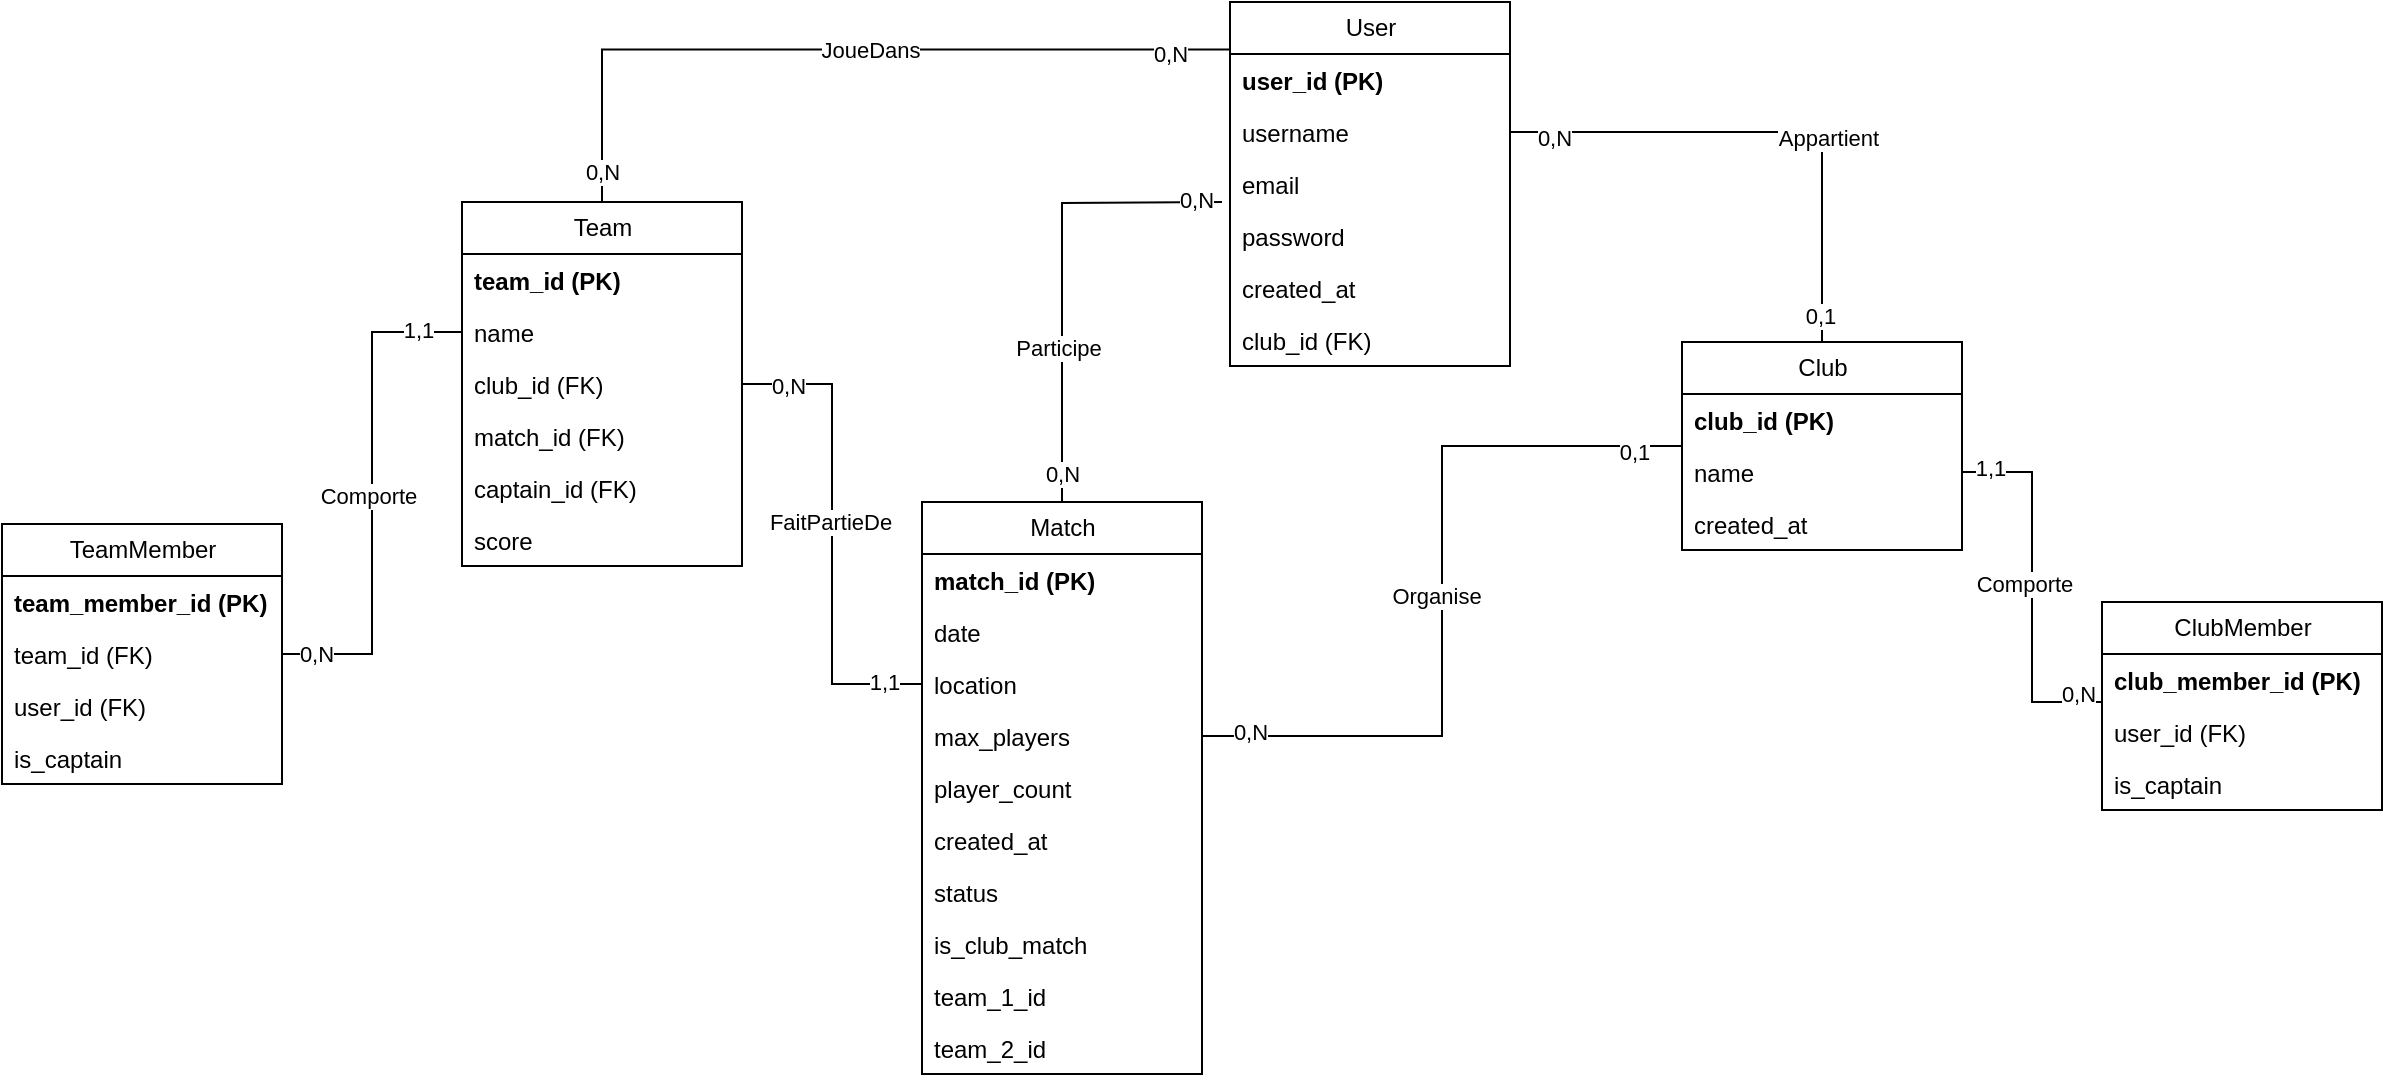 <mxfile version="26.0.6">
  <diagram name="Page-1" id="RKzIPR6HloiTd-bPQamV">
    <mxGraphModel dx="2327" dy="746" grid="1" gridSize="10" guides="1" tooltips="1" connect="1" arrows="1" fold="1" page="1" pageScale="1" pageWidth="827" pageHeight="1169" math="0" shadow="0">
      <root>
        <mxCell id="0" />
        <mxCell id="1" parent="0" />
        <mxCell id="7mdPo-8DxtRJOltcw-WU-1" value="User" style="swimlane;fontStyle=0;childLayout=stackLayout;horizontal=1;startSize=26;fillColor=none;horizontalStack=0;resizeParent=1;resizeParentMax=0;resizeLast=0;collapsible=1;marginBottom=0;html=1;" vertex="1" parent="1">
          <mxGeometry x="344" y="110" width="140" height="182" as="geometry" />
        </mxCell>
        <mxCell id="7mdPo-8DxtRJOltcw-WU-2" value="&lt;b&gt;user_id (PK)&lt;/b&gt;" style="text;strokeColor=none;fillColor=none;align=left;verticalAlign=top;spacingLeft=4;spacingRight=4;overflow=hidden;rotatable=0;points=[[0,0.5],[1,0.5]];portConstraint=eastwest;whiteSpace=wrap;html=1;" vertex="1" parent="7mdPo-8DxtRJOltcw-WU-1">
          <mxGeometry y="26" width="140" height="26" as="geometry" />
        </mxCell>
        <mxCell id="7mdPo-8DxtRJOltcw-WU-3" value="username" style="text;strokeColor=none;fillColor=none;align=left;verticalAlign=top;spacingLeft=4;spacingRight=4;overflow=hidden;rotatable=0;points=[[0,0.5],[1,0.5]];portConstraint=eastwest;whiteSpace=wrap;html=1;" vertex="1" parent="7mdPo-8DxtRJOltcw-WU-1">
          <mxGeometry y="52" width="140" height="26" as="geometry" />
        </mxCell>
        <mxCell id="7mdPo-8DxtRJOltcw-WU-4" value="email" style="text;strokeColor=none;fillColor=none;align=left;verticalAlign=top;spacingLeft=4;spacingRight=4;overflow=hidden;rotatable=0;points=[[0,0.5],[1,0.5]];portConstraint=eastwest;whiteSpace=wrap;html=1;" vertex="1" parent="7mdPo-8DxtRJOltcw-WU-1">
          <mxGeometry y="78" width="140" height="26" as="geometry" />
        </mxCell>
        <mxCell id="7mdPo-8DxtRJOltcw-WU-5" value="password" style="text;strokeColor=none;fillColor=none;align=left;verticalAlign=top;spacingLeft=4;spacingRight=4;overflow=hidden;rotatable=0;points=[[0,0.5],[1,0.5]];portConstraint=eastwest;whiteSpace=wrap;html=1;" vertex="1" parent="7mdPo-8DxtRJOltcw-WU-1">
          <mxGeometry y="104" width="140" height="26" as="geometry" />
        </mxCell>
        <mxCell id="7mdPo-8DxtRJOltcw-WU-6" value="created_at" style="text;strokeColor=none;fillColor=none;align=left;verticalAlign=top;spacingLeft=4;spacingRight=4;overflow=hidden;rotatable=0;points=[[0,0.5],[1,0.5]];portConstraint=eastwest;whiteSpace=wrap;html=1;" vertex="1" parent="7mdPo-8DxtRJOltcw-WU-1">
          <mxGeometry y="130" width="140" height="26" as="geometry" />
        </mxCell>
        <mxCell id="7mdPo-8DxtRJOltcw-WU-7" value="club_id (FK)" style="text;strokeColor=none;fillColor=none;align=left;verticalAlign=top;spacingLeft=4;spacingRight=4;overflow=hidden;rotatable=0;points=[[0,0.5],[1,0.5]];portConstraint=eastwest;whiteSpace=wrap;html=1;" vertex="1" parent="7mdPo-8DxtRJOltcw-WU-1">
          <mxGeometry y="156" width="140" height="26" as="geometry" />
        </mxCell>
        <mxCell id="7mdPo-8DxtRJOltcw-WU-8" value="Match" style="swimlane;fontStyle=0;childLayout=stackLayout;horizontal=1;startSize=26;fillColor=none;horizontalStack=0;resizeParent=1;resizeParentMax=0;resizeLast=0;collapsible=1;marginBottom=0;html=1;" vertex="1" parent="1">
          <mxGeometry x="190" y="360" width="140" height="286" as="geometry" />
        </mxCell>
        <mxCell id="7mdPo-8DxtRJOltcw-WU-9" value="&lt;b&gt;match_id (PK)&lt;/b&gt;" style="text;strokeColor=none;fillColor=none;align=left;verticalAlign=top;spacingLeft=4;spacingRight=4;overflow=hidden;rotatable=0;points=[[0,0.5],[1,0.5]];portConstraint=eastwest;whiteSpace=wrap;html=1;" vertex="1" parent="7mdPo-8DxtRJOltcw-WU-8">
          <mxGeometry y="26" width="140" height="26" as="geometry" />
        </mxCell>
        <mxCell id="7mdPo-8DxtRJOltcw-WU-10" value="date" style="text;strokeColor=none;fillColor=none;align=left;verticalAlign=top;spacingLeft=4;spacingRight=4;overflow=hidden;rotatable=0;points=[[0,0.5],[1,0.5]];portConstraint=eastwest;whiteSpace=wrap;html=1;" vertex="1" parent="7mdPo-8DxtRJOltcw-WU-8">
          <mxGeometry y="52" width="140" height="26" as="geometry" />
        </mxCell>
        <mxCell id="7mdPo-8DxtRJOltcw-WU-11" value="location" style="text;strokeColor=none;fillColor=none;align=left;verticalAlign=top;spacingLeft=4;spacingRight=4;overflow=hidden;rotatable=0;points=[[0,0.5],[1,0.5]];portConstraint=eastwest;whiteSpace=wrap;html=1;" vertex="1" parent="7mdPo-8DxtRJOltcw-WU-8">
          <mxGeometry y="78" width="140" height="26" as="geometry" />
        </mxCell>
        <mxCell id="7mdPo-8DxtRJOltcw-WU-12" value="max_players" style="text;strokeColor=none;fillColor=none;align=left;verticalAlign=top;spacingLeft=4;spacingRight=4;overflow=hidden;rotatable=0;points=[[0,0.5],[1,0.5]];portConstraint=eastwest;whiteSpace=wrap;html=1;" vertex="1" parent="7mdPo-8DxtRJOltcw-WU-8">
          <mxGeometry y="104" width="140" height="26" as="geometry" />
        </mxCell>
        <mxCell id="7mdPo-8DxtRJOltcw-WU-13" value="player_count" style="text;strokeColor=none;fillColor=none;align=left;verticalAlign=top;spacingLeft=4;spacingRight=4;overflow=hidden;rotatable=0;points=[[0,0.5],[1,0.5]];portConstraint=eastwest;whiteSpace=wrap;html=1;" vertex="1" parent="7mdPo-8DxtRJOltcw-WU-8">
          <mxGeometry y="130" width="140" height="26" as="geometry" />
        </mxCell>
        <mxCell id="7mdPo-8DxtRJOltcw-WU-14" value="created_at" style="text;strokeColor=none;fillColor=none;align=left;verticalAlign=top;spacingLeft=4;spacingRight=4;overflow=hidden;rotatable=0;points=[[0,0.5],[1,0.5]];portConstraint=eastwest;whiteSpace=wrap;html=1;" vertex="1" parent="7mdPo-8DxtRJOltcw-WU-8">
          <mxGeometry y="156" width="140" height="26" as="geometry" />
        </mxCell>
        <mxCell id="7mdPo-8DxtRJOltcw-WU-15" value="status" style="text;strokeColor=none;fillColor=none;align=left;verticalAlign=top;spacingLeft=4;spacingRight=4;overflow=hidden;rotatable=0;points=[[0,0.5],[1,0.5]];portConstraint=eastwest;whiteSpace=wrap;html=1;" vertex="1" parent="7mdPo-8DxtRJOltcw-WU-8">
          <mxGeometry y="182" width="140" height="26" as="geometry" />
        </mxCell>
        <mxCell id="7mdPo-8DxtRJOltcw-WU-16" value="is_club_match" style="text;strokeColor=none;fillColor=none;align=left;verticalAlign=top;spacingLeft=4;spacingRight=4;overflow=hidden;rotatable=0;points=[[0,0.5],[1,0.5]];portConstraint=eastwest;whiteSpace=wrap;html=1;" vertex="1" parent="7mdPo-8DxtRJOltcw-WU-8">
          <mxGeometry y="208" width="140" height="26" as="geometry" />
        </mxCell>
        <mxCell id="7mdPo-8DxtRJOltcw-WU-17" value="team_1_id" style="text;strokeColor=none;fillColor=none;align=left;verticalAlign=top;spacingLeft=4;spacingRight=4;overflow=hidden;rotatable=0;points=[[0,0.5],[1,0.5]];portConstraint=eastwest;whiteSpace=wrap;html=1;" vertex="1" parent="7mdPo-8DxtRJOltcw-WU-8">
          <mxGeometry y="234" width="140" height="26" as="geometry" />
        </mxCell>
        <mxCell id="7mdPo-8DxtRJOltcw-WU-18" value="team_2_id" style="text;strokeColor=none;fillColor=none;align=left;verticalAlign=top;spacingLeft=4;spacingRight=4;overflow=hidden;rotatable=0;points=[[0,0.5],[1,0.5]];portConstraint=eastwest;whiteSpace=wrap;html=1;" vertex="1" parent="7mdPo-8DxtRJOltcw-WU-8">
          <mxGeometry y="260" width="140" height="26" as="geometry" />
        </mxCell>
        <mxCell id="7mdPo-8DxtRJOltcw-WU-19" value="Club" style="swimlane;fontStyle=0;childLayout=stackLayout;horizontal=1;startSize=26;fillColor=none;horizontalStack=0;resizeParent=1;resizeParentMax=0;resizeLast=0;collapsible=1;marginBottom=0;html=1;" vertex="1" parent="1">
          <mxGeometry x="570" y="280" width="140" height="104" as="geometry" />
        </mxCell>
        <mxCell id="7mdPo-8DxtRJOltcw-WU-20" value="&lt;b&gt;club_id (PK)&lt;/b&gt;" style="text;strokeColor=none;fillColor=none;align=left;verticalAlign=top;spacingLeft=4;spacingRight=4;overflow=hidden;rotatable=0;points=[[0,0.5],[1,0.5]];portConstraint=eastwest;whiteSpace=wrap;html=1;" vertex="1" parent="7mdPo-8DxtRJOltcw-WU-19">
          <mxGeometry y="26" width="140" height="26" as="geometry" />
        </mxCell>
        <mxCell id="7mdPo-8DxtRJOltcw-WU-21" value="name" style="text;strokeColor=none;fillColor=none;align=left;verticalAlign=top;spacingLeft=4;spacingRight=4;overflow=hidden;rotatable=0;points=[[0,0.5],[1,0.5]];portConstraint=eastwest;whiteSpace=wrap;html=1;" vertex="1" parent="7mdPo-8DxtRJOltcw-WU-19">
          <mxGeometry y="52" width="140" height="26" as="geometry" />
        </mxCell>
        <mxCell id="7mdPo-8DxtRJOltcw-WU-22" value="created_at" style="text;strokeColor=none;fillColor=none;align=left;verticalAlign=top;spacingLeft=4;spacingRight=4;overflow=hidden;rotatable=0;points=[[0,0.5],[1,0.5]];portConstraint=eastwest;whiteSpace=wrap;html=1;" vertex="1" parent="7mdPo-8DxtRJOltcw-WU-19">
          <mxGeometry y="78" width="140" height="26" as="geometry" />
        </mxCell>
        <mxCell id="7mdPo-8DxtRJOltcw-WU-23" style="edgeStyle=orthogonalEdgeStyle;rounded=0;orthogonalLoop=1;jettySize=auto;html=1;entryX=0.5;entryY=0;entryDx=0;entryDy=0;startArrow=none;startFill=0;endArrow=none;endFill=0;" edge="1" parent="1" target="7mdPo-8DxtRJOltcw-WU-8">
          <mxGeometry relative="1" as="geometry">
            <mxPoint x="340" y="210" as="sourcePoint" />
          </mxGeometry>
        </mxCell>
        <mxCell id="7mdPo-8DxtRJOltcw-WU-24" value="Participe" style="edgeLabel;html=1;align=center;verticalAlign=middle;resizable=0;points=[];" vertex="1" connectable="0" parent="7mdPo-8DxtRJOltcw-WU-23">
          <mxGeometry x="0.324" y="-2" relative="1" as="geometry">
            <mxPoint as="offset" />
          </mxGeometry>
        </mxCell>
        <mxCell id="7mdPo-8DxtRJOltcw-WU-25" value="0,N" style="edgeLabel;html=1;align=center;verticalAlign=middle;resizable=0;points=[];" vertex="1" connectable="0" parent="7mdPo-8DxtRJOltcw-WU-23">
          <mxGeometry x="0.872" relative="1" as="geometry">
            <mxPoint as="offset" />
          </mxGeometry>
        </mxCell>
        <mxCell id="7mdPo-8DxtRJOltcw-WU-26" value="0,N" style="edgeLabel;html=1;align=center;verticalAlign=middle;resizable=0;points=[];" vertex="1" connectable="0" parent="7mdPo-8DxtRJOltcw-WU-23">
          <mxGeometry x="-0.888" y="-1" relative="1" as="geometry">
            <mxPoint as="offset" />
          </mxGeometry>
        </mxCell>
        <mxCell id="7mdPo-8DxtRJOltcw-WU-27" style="edgeStyle=orthogonalEdgeStyle;rounded=0;orthogonalLoop=1;jettySize=auto;html=1;entryX=0;entryY=0.5;entryDx=0;entryDy=0;startArrow=none;startFill=0;endArrow=none;endFill=0;" edge="1" parent="1" source="7mdPo-8DxtRJOltcw-WU-12" target="7mdPo-8DxtRJOltcw-WU-19">
          <mxGeometry relative="1" as="geometry" />
        </mxCell>
        <mxCell id="7mdPo-8DxtRJOltcw-WU-28" value="Organise" style="edgeLabel;html=1;align=center;verticalAlign=middle;resizable=0;points=[];" vertex="1" connectable="0" parent="7mdPo-8DxtRJOltcw-WU-27">
          <mxGeometry x="-0.01" y="3" relative="1" as="geometry">
            <mxPoint as="offset" />
          </mxGeometry>
        </mxCell>
        <mxCell id="7mdPo-8DxtRJOltcw-WU-29" value="0,1" style="edgeLabel;html=1;align=center;verticalAlign=middle;resizable=0;points=[];" vertex="1" connectable="0" parent="7mdPo-8DxtRJOltcw-WU-27">
          <mxGeometry x="0.875" y="-3" relative="1" as="geometry">
            <mxPoint as="offset" />
          </mxGeometry>
        </mxCell>
        <mxCell id="7mdPo-8DxtRJOltcw-WU-30" value="0,N" style="edgeLabel;html=1;align=center;verticalAlign=middle;resizable=0;points=[];" vertex="1" connectable="0" parent="7mdPo-8DxtRJOltcw-WU-27">
          <mxGeometry x="-0.875" y="2" relative="1" as="geometry">
            <mxPoint as="offset" />
          </mxGeometry>
        </mxCell>
        <mxCell id="7mdPo-8DxtRJOltcw-WU-31" style="edgeStyle=orthogonalEdgeStyle;rounded=0;orthogonalLoop=1;jettySize=auto;html=1;endArrow=none;endFill=0;" edge="1" parent="1" source="7mdPo-8DxtRJOltcw-WU-3" target="7mdPo-8DxtRJOltcw-WU-19">
          <mxGeometry relative="1" as="geometry" />
        </mxCell>
        <mxCell id="7mdPo-8DxtRJOltcw-WU-32" value="Appartient" style="edgeLabel;html=1;align=center;verticalAlign=middle;resizable=0;points=[];" vertex="1" connectable="0" parent="7mdPo-8DxtRJOltcw-WU-31">
          <mxGeometry x="0.217" y="3" relative="1" as="geometry">
            <mxPoint as="offset" />
          </mxGeometry>
        </mxCell>
        <mxCell id="7mdPo-8DxtRJOltcw-WU-33" value="0,N" style="edgeLabel;html=1;align=center;verticalAlign=middle;resizable=0;points=[];" vertex="1" connectable="0" parent="7mdPo-8DxtRJOltcw-WU-31">
          <mxGeometry x="-0.836" y="-3" relative="1" as="geometry">
            <mxPoint as="offset" />
          </mxGeometry>
        </mxCell>
        <mxCell id="7mdPo-8DxtRJOltcw-WU-34" value="0,1" style="edgeLabel;html=1;align=center;verticalAlign=middle;resizable=0;points=[];" vertex="1" connectable="0" parent="7mdPo-8DxtRJOltcw-WU-31">
          <mxGeometry x="0.9" y="-1" relative="1" as="geometry">
            <mxPoint as="offset" />
          </mxGeometry>
        </mxCell>
        <mxCell id="7mdPo-8DxtRJOltcw-WU-35" value="Team" style="swimlane;fontStyle=0;childLayout=stackLayout;horizontal=1;startSize=26;fillColor=none;horizontalStack=0;resizeParent=1;resizeParentMax=0;resizeLast=0;collapsible=1;marginBottom=0;html=1;" vertex="1" parent="1">
          <mxGeometry x="-40" y="210" width="140" height="182" as="geometry">
            <mxRectangle x="-60" y="256" width="110" height="30" as="alternateBounds" />
          </mxGeometry>
        </mxCell>
        <mxCell id="7mdPo-8DxtRJOltcw-WU-36" value="&lt;b&gt;team_id (PK)&lt;/b&gt;" style="text;strokeColor=none;fillColor=none;align=left;verticalAlign=top;spacingLeft=4;spacingRight=4;overflow=hidden;rotatable=0;points=[[0,0.5],[1,0.5]];portConstraint=eastwest;whiteSpace=wrap;html=1;" vertex="1" parent="7mdPo-8DxtRJOltcw-WU-35">
          <mxGeometry y="26" width="140" height="26" as="geometry" />
        </mxCell>
        <mxCell id="7mdPo-8DxtRJOltcw-WU-37" value="name" style="text;strokeColor=none;fillColor=none;align=left;verticalAlign=top;spacingLeft=4;spacingRight=4;overflow=hidden;rotatable=0;points=[[0,0.5],[1,0.5]];portConstraint=eastwest;whiteSpace=wrap;html=1;" vertex="1" parent="7mdPo-8DxtRJOltcw-WU-35">
          <mxGeometry y="52" width="140" height="26" as="geometry" />
        </mxCell>
        <mxCell id="7mdPo-8DxtRJOltcw-WU-38" value="club_id (FK)" style="text;strokeColor=none;fillColor=none;align=left;verticalAlign=top;spacingLeft=4;spacingRight=4;overflow=hidden;rotatable=0;points=[[0,0.5],[1,0.5]];portConstraint=eastwest;whiteSpace=wrap;html=1;" vertex="1" parent="7mdPo-8DxtRJOltcw-WU-35">
          <mxGeometry y="78" width="140" height="26" as="geometry" />
        </mxCell>
        <mxCell id="7mdPo-8DxtRJOltcw-WU-39" value="match_id (FK)" style="text;strokeColor=none;fillColor=none;align=left;verticalAlign=top;spacingLeft=4;spacingRight=4;overflow=hidden;rotatable=0;points=[[0,0.5],[1,0.5]];portConstraint=eastwest;whiteSpace=wrap;html=1;" vertex="1" parent="7mdPo-8DxtRJOltcw-WU-35">
          <mxGeometry y="104" width="140" height="26" as="geometry" />
        </mxCell>
        <mxCell id="7mdPo-8DxtRJOltcw-WU-40" value="captain_id (FK)" style="text;strokeColor=none;fillColor=none;align=left;verticalAlign=top;spacingLeft=4;spacingRight=4;overflow=hidden;rotatable=0;points=[[0,0.5],[1,0.5]];portConstraint=eastwest;whiteSpace=wrap;html=1;" vertex="1" parent="7mdPo-8DxtRJOltcw-WU-35">
          <mxGeometry y="130" width="140" height="26" as="geometry" />
        </mxCell>
        <mxCell id="7mdPo-8DxtRJOltcw-WU-41" value="score" style="text;strokeColor=none;fillColor=none;align=left;verticalAlign=top;spacingLeft=4;spacingRight=4;overflow=hidden;rotatable=0;points=[[0,0.5],[1,0.5]];portConstraint=eastwest;whiteSpace=wrap;html=1;" vertex="1" parent="7mdPo-8DxtRJOltcw-WU-35">
          <mxGeometry y="156" width="140" height="26" as="geometry" />
        </mxCell>
        <mxCell id="7mdPo-8DxtRJOltcw-WU-42" style="edgeStyle=orthogonalEdgeStyle;rounded=0;orthogonalLoop=1;jettySize=auto;html=1;entryX=0.5;entryY=0;entryDx=0;entryDy=0;endArrow=none;endFill=0;exitX=0.002;exitY=-0.085;exitDx=0;exitDy=0;exitPerimeter=0;" edge="1" parent="1" source="7mdPo-8DxtRJOltcw-WU-2" target="7mdPo-8DxtRJOltcw-WU-35">
          <mxGeometry relative="1" as="geometry" />
        </mxCell>
        <mxCell id="7mdPo-8DxtRJOltcw-WU-43" value="JoueDans" style="edgeLabel;html=1;align=center;verticalAlign=middle;resizable=0;points=[];" vertex="1" connectable="0" parent="7mdPo-8DxtRJOltcw-WU-42">
          <mxGeometry x="-0.074" relative="1" as="geometry">
            <mxPoint as="offset" />
          </mxGeometry>
        </mxCell>
        <mxCell id="7mdPo-8DxtRJOltcw-WU-44" value="0,N" style="edgeLabel;html=1;align=center;verticalAlign=middle;resizable=0;points=[];" vertex="1" connectable="0" parent="7mdPo-8DxtRJOltcw-WU-42">
          <mxGeometry x="0.92" relative="1" as="geometry">
            <mxPoint as="offset" />
          </mxGeometry>
        </mxCell>
        <mxCell id="7mdPo-8DxtRJOltcw-WU-45" value="0,N" style="edgeLabel;html=1;align=center;verticalAlign=middle;resizable=0;points=[];" vertex="1" connectable="0" parent="7mdPo-8DxtRJOltcw-WU-42">
          <mxGeometry x="-0.844" y="2" relative="1" as="geometry">
            <mxPoint as="offset" />
          </mxGeometry>
        </mxCell>
        <mxCell id="7mdPo-8DxtRJOltcw-WU-46" value="TeamMember" style="swimlane;fontStyle=0;childLayout=stackLayout;horizontal=1;startSize=26;fillColor=none;horizontalStack=0;resizeParent=1;resizeParentMax=0;resizeLast=0;collapsible=1;marginBottom=0;html=1;" vertex="1" parent="1">
          <mxGeometry x="-270" y="371" width="140" height="130" as="geometry">
            <mxRectangle x="-60" y="256" width="110" height="30" as="alternateBounds" />
          </mxGeometry>
        </mxCell>
        <mxCell id="7mdPo-8DxtRJOltcw-WU-47" value="&lt;b&gt;team_member_id (PK)&lt;/b&gt;" style="text;strokeColor=none;fillColor=none;align=left;verticalAlign=top;spacingLeft=4;spacingRight=4;overflow=hidden;rotatable=0;points=[[0,0.5],[1,0.5]];portConstraint=eastwest;whiteSpace=wrap;html=1;" vertex="1" parent="7mdPo-8DxtRJOltcw-WU-46">
          <mxGeometry y="26" width="140" height="26" as="geometry" />
        </mxCell>
        <mxCell id="7mdPo-8DxtRJOltcw-WU-48" value="team_id (FK)" style="text;strokeColor=none;fillColor=none;align=left;verticalAlign=top;spacingLeft=4;spacingRight=4;overflow=hidden;rotatable=0;points=[[0,0.5],[1,0.5]];portConstraint=eastwest;whiteSpace=wrap;html=1;" vertex="1" parent="7mdPo-8DxtRJOltcw-WU-46">
          <mxGeometry y="52" width="140" height="26" as="geometry" />
        </mxCell>
        <mxCell id="7mdPo-8DxtRJOltcw-WU-49" value="user_id (FK)" style="text;strokeColor=none;fillColor=none;align=left;verticalAlign=top;spacingLeft=4;spacingRight=4;overflow=hidden;rotatable=0;points=[[0,0.5],[1,0.5]];portConstraint=eastwest;whiteSpace=wrap;html=1;" vertex="1" parent="7mdPo-8DxtRJOltcw-WU-46">
          <mxGeometry y="78" width="140" height="26" as="geometry" />
        </mxCell>
        <mxCell id="7mdPo-8DxtRJOltcw-WU-50" value="is_captain" style="text;strokeColor=none;fillColor=none;align=left;verticalAlign=top;spacingLeft=4;spacingRight=4;overflow=hidden;rotatable=0;points=[[0,0.5],[1,0.5]];portConstraint=eastwest;whiteSpace=wrap;html=1;" vertex="1" parent="7mdPo-8DxtRJOltcw-WU-46">
          <mxGeometry y="104" width="140" height="26" as="geometry" />
        </mxCell>
        <mxCell id="7mdPo-8DxtRJOltcw-WU-51" style="edgeStyle=orthogonalEdgeStyle;rounded=0;orthogonalLoop=1;jettySize=auto;html=1;entryX=0;entryY=0.5;entryDx=0;entryDy=0;endArrow=none;endFill=0;" edge="1" parent="1" source="7mdPo-8DxtRJOltcw-WU-38" target="7mdPo-8DxtRJOltcw-WU-11">
          <mxGeometry relative="1" as="geometry" />
        </mxCell>
        <mxCell id="7mdPo-8DxtRJOltcw-WU-52" value="FaitPartieDe" style="edgeLabel;html=1;align=center;verticalAlign=middle;resizable=0;points=[];" vertex="1" connectable="0" parent="7mdPo-8DxtRJOltcw-WU-51">
          <mxGeometry x="-0.049" y="-1" relative="1" as="geometry">
            <mxPoint as="offset" />
          </mxGeometry>
        </mxCell>
        <mxCell id="7mdPo-8DxtRJOltcw-WU-53" value="0,N" style="edgeLabel;html=1;align=center;verticalAlign=middle;resizable=0;points=[];" vertex="1" connectable="0" parent="7mdPo-8DxtRJOltcw-WU-51">
          <mxGeometry x="-0.807" y="-1" relative="1" as="geometry">
            <mxPoint as="offset" />
          </mxGeometry>
        </mxCell>
        <mxCell id="7mdPo-8DxtRJOltcw-WU-54" value="1,1" style="edgeLabel;html=1;align=center;verticalAlign=middle;resizable=0;points=[];" vertex="1" connectable="0" parent="7mdPo-8DxtRJOltcw-WU-51">
          <mxGeometry x="0.84" y="1" relative="1" as="geometry">
            <mxPoint as="offset" />
          </mxGeometry>
        </mxCell>
        <mxCell id="7mdPo-8DxtRJOltcw-WU-55" style="edgeStyle=orthogonalEdgeStyle;rounded=0;orthogonalLoop=1;jettySize=auto;html=1;entryX=0;entryY=0.5;entryDx=0;entryDy=0;endArrow=none;endFill=0;" edge="1" parent="1" source="7mdPo-8DxtRJOltcw-WU-48" target="7mdPo-8DxtRJOltcw-WU-37">
          <mxGeometry relative="1" as="geometry" />
        </mxCell>
        <mxCell id="7mdPo-8DxtRJOltcw-WU-56" value="Comporte" style="edgeLabel;html=1;align=center;verticalAlign=middle;resizable=0;points=[];" vertex="1" connectable="0" parent="7mdPo-8DxtRJOltcw-WU-55">
          <mxGeometry x="-0.007" y="2" relative="1" as="geometry">
            <mxPoint as="offset" />
          </mxGeometry>
        </mxCell>
        <mxCell id="7mdPo-8DxtRJOltcw-WU-57" value="0,N" style="edgeLabel;html=1;align=center;verticalAlign=middle;resizable=0;points=[];" vertex="1" connectable="0" parent="7mdPo-8DxtRJOltcw-WU-55">
          <mxGeometry x="-0.864" relative="1" as="geometry">
            <mxPoint as="offset" />
          </mxGeometry>
        </mxCell>
        <mxCell id="7mdPo-8DxtRJOltcw-WU-58" value="1,1" style="edgeLabel;html=1;align=center;verticalAlign=middle;resizable=0;points=[];" vertex="1" connectable="0" parent="7mdPo-8DxtRJOltcw-WU-55">
          <mxGeometry x="0.822" y="1" relative="1" as="geometry">
            <mxPoint as="offset" />
          </mxGeometry>
        </mxCell>
        <mxCell id="7mdPo-8DxtRJOltcw-WU-59" value="ClubMember" style="swimlane;fontStyle=0;childLayout=stackLayout;horizontal=1;startSize=26;fillColor=none;horizontalStack=0;resizeParent=1;resizeParentMax=0;resizeLast=0;collapsible=1;marginBottom=0;html=1;" vertex="1" parent="1">
          <mxGeometry x="780" y="410" width="140" height="104" as="geometry">
            <mxRectangle x="-60" y="256" width="110" height="30" as="alternateBounds" />
          </mxGeometry>
        </mxCell>
        <mxCell id="7mdPo-8DxtRJOltcw-WU-60" value="&lt;b&gt;club_member_id (PK)&lt;/b&gt;" style="text;strokeColor=none;fillColor=none;align=left;verticalAlign=top;spacingLeft=4;spacingRight=4;overflow=hidden;rotatable=0;points=[[0,0.5],[1,0.5]];portConstraint=eastwest;whiteSpace=wrap;html=1;" vertex="1" parent="7mdPo-8DxtRJOltcw-WU-59">
          <mxGeometry y="26" width="140" height="26" as="geometry" />
        </mxCell>
        <mxCell id="7mdPo-8DxtRJOltcw-WU-61" value="user_id (FK)" style="text;strokeColor=none;fillColor=none;align=left;verticalAlign=top;spacingLeft=4;spacingRight=4;overflow=hidden;rotatable=0;points=[[0,0.5],[1,0.5]];portConstraint=eastwest;whiteSpace=wrap;html=1;" vertex="1" parent="7mdPo-8DxtRJOltcw-WU-59">
          <mxGeometry y="52" width="140" height="26" as="geometry" />
        </mxCell>
        <mxCell id="7mdPo-8DxtRJOltcw-WU-62" value="is_captain" style="text;strokeColor=none;fillColor=none;align=left;verticalAlign=top;spacingLeft=4;spacingRight=4;overflow=hidden;rotatable=0;points=[[0,0.5],[1,0.5]];portConstraint=eastwest;whiteSpace=wrap;html=1;" vertex="1" parent="7mdPo-8DxtRJOltcw-WU-59">
          <mxGeometry y="78" width="140" height="26" as="geometry" />
        </mxCell>
        <mxCell id="7mdPo-8DxtRJOltcw-WU-63" style="edgeStyle=orthogonalEdgeStyle;rounded=0;orthogonalLoop=1;jettySize=auto;html=1;entryX=0;entryY=0.923;entryDx=0;entryDy=0;entryPerimeter=0;endArrow=none;endFill=0;" edge="1" parent="1" source="7mdPo-8DxtRJOltcw-WU-21" target="7mdPo-8DxtRJOltcw-WU-60">
          <mxGeometry relative="1" as="geometry" />
        </mxCell>
        <mxCell id="7mdPo-8DxtRJOltcw-WU-64" value="Comporte" style="edgeLabel;html=1;align=center;verticalAlign=middle;resizable=0;points=[];" vertex="1" connectable="0" parent="7mdPo-8DxtRJOltcw-WU-63">
          <mxGeometry x="-0.017" y="-4" relative="1" as="geometry">
            <mxPoint as="offset" />
          </mxGeometry>
        </mxCell>
        <mxCell id="7mdPo-8DxtRJOltcw-WU-65" value="0,N" style="edgeLabel;html=1;align=center;verticalAlign=middle;resizable=0;points=[];" vertex="1" connectable="0" parent="7mdPo-8DxtRJOltcw-WU-63">
          <mxGeometry x="0.871" y="4" relative="1" as="geometry">
            <mxPoint as="offset" />
          </mxGeometry>
        </mxCell>
        <mxCell id="7mdPo-8DxtRJOltcw-WU-66" value="1,1" style="edgeLabel;html=1;align=center;verticalAlign=middle;resizable=0;points=[];" vertex="1" connectable="0" parent="7mdPo-8DxtRJOltcw-WU-63">
          <mxGeometry x="-0.848" y="2" relative="1" as="geometry">
            <mxPoint as="offset" />
          </mxGeometry>
        </mxCell>
      </root>
    </mxGraphModel>
  </diagram>
</mxfile>
